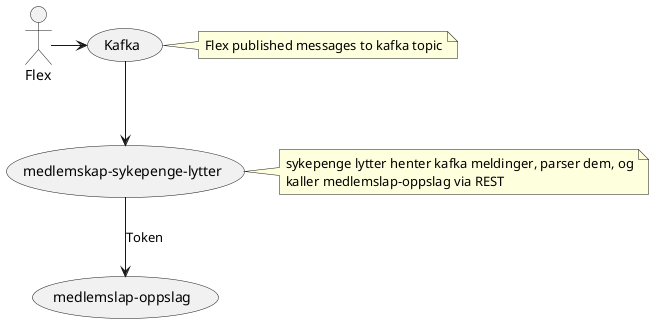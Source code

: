 @startuml
'https://plantuml.com/use-case-diagram

Flex -> (Kafka)
(Kafka) --> (medlemskap-sykepenge-lytter)
(medlemskap-sykepenge-lytter) -->(medlemslap-oppslag) :Token

note right of (Kafka)
Flex published messages to kafka topic
end note
note right of (medlemskap-sykepenge-lytter)
sykepenge lytter henter kafka meldinger, parser dem, og
kaller medlemslap-oppslag via REST
end note
@enduml